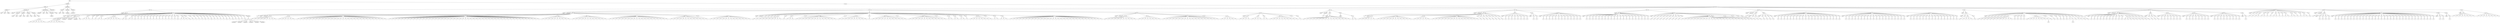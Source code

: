 digraph Tree {
	"t0" [label = "TEI"];
	"t1" [label = "teiHeader"];
	"t2" [label = "fileDesc"];
	"t3" [label = "titleStmt"];
	"t4" [label = "title"];
	"t5" [label = "title"];
	"t6" [label = "author"];
	"t7" [label = "editionStmt"];
	"t8" [label = "edition"];
	"t9" [label = "respStmt"];
	"t10" [label = "name"];
	"t11" [label = "resp"];
	"t12" [label = "respStmt"];
	"t13" [label = "name"];
	"t14" [label = "resp"];
	"t15" [label = "respStmt"];
	"t16" [label = "name"];
	"t17" [label = "resp"];
	"t18" [label = "respStmt"];
	"t19" [label = "name"];
	"t20" [label = "resp"];
	"t21" [label = "publicationStmt"];
	"t22" [label = "publisher"];
	"t23" [label = "date"];
	"t24" [label = "date"];
	"t25" [label = "availability"];
	"t26" [label = "licence"];
	"t27" [label = "idno"];
	"t28" [label = "sourceDesc"];
	"t29" [label = "profileDesc"];
	"t30" [label = "creation"];
	"t31" [label = "date"];
	"t32" [label = "date"];
	"t33" [label = "langUsage"];
	"t34" [label = "language"];
	"t35" [label = "textClass"];
	"t36" [label = "keywords"];
	"t37" [label = "term"];
	"t38" [label = "text"];
	"t39" [label = "body"];
	"t40" [label = "div1"];
	"t41" [label = "head"];
	"t42" [label = "div2"];
	"t43" [label = "head"];
	"t44" [label = "sp"];
	"t45" [label = "lg"];
	"t46" [label = "l"];
	"t47" [label = "l"];
	"t48" [label = "l"];
	"t49" [label = "l"];
	"t50" [label = "l"];
	"t51" [label = "l"];
	"t52" [label = "lg"];
	"t53" [label = "l"];
	"t54" [label = "l"];
	"t55" [label = "l"];
	"t56" [label = "l"];
	"t57" [label = "l"];
	"t58" [label = "l"];
	"t59" [label = "div2"];
	"t60" [label = "head"];
	"t61" [label = "p"];
	"t62" [label = "persName"];
	"t63" [label = "persName"];
	"t64" [label = "persName"];
	"t65" [label = "persName"];
	"t66" [label = "lb"];
	"t67" [label = "sp"];
	"t68" [label = "l"];
	"t69" [label = "l"];
	"t70" [label = "l"];
	"t71" [label = "sp"];
	"t72" [label = "l"];
	"t73" [label = "sp"];
	"t74" [label = "l"];
	"t75" [label = "sp"];
	"t76" [label = "l"];
	"t77" [label = "l"];
	"t78" [label = "sp"];
	"t79" [label = "l"];
	"t80" [label = "l"];
	"t81" [label = "l"];
	"t82" [label = "l"];
	"t83" [label = "l"];
	"t84" [label = "l"];
	"t85" [label = "sp"];
	"t86" [label = "p"];
	"t87" [label = "p"];
	"t88" [label = "sp"];
	"t89" [label = "l"];
	"t90" [label = "l"];
	"t91" [label = "sp"];
	"t92" [label = "p"];
	"t93" [label = "sp"];
	"t94" [label = "l"];
	"t95" [label = "sp"];
	"t96" [label = "l"];
	"t97" [label = "sp"];
	"t98" [label = "l"];
	"t99" [label = "sp"];
	"t100" [label = "l"];
	"t101" [label = "sp"];
	"t102" [label = "l"];
	"t103" [label = "sp"];
	"t104" [label = "l"];
	"t105" [label = "sp"];
	"t106" [label = "l"];
	"t107" [label = "sp"];
	"t108" [label = "l"];
	"t109" [label = "sp"];
	"t110" [label = "l"];
	"t111" [label = "sp"];
	"t112" [label = "l"];
	"t113" [label = "sp"];
	"t114" [label = "l"];
	"t115" [label = "sp"];
	"t116" [label = "l"];
	"t117" [label = "sp"];
	"t118" [label = "l"];
	"t119" [label = "sp"];
	"t120" [label = "p"];
	"t121" [label = "sp"];
	"t122" [label = "l"];
	"t123" [label = "l"];
	"t124" [label = "l"];
	"t125" [label = "sp"];
	"t126" [label = "p"];
	"t127" [label = "sp"];
	"t128" [label = "l"];
	"t129" [label = "sp"];
	"t130" [label = "l"];
	"t131" [label = "sp"];
	"t132" [label = "l"];
	"t133" [label = "sp"];
	"t134" [label = "l"];
	"t135" [label = "sp"];
	"t136" [label = "p"];
	"t137" [label = "sp"];
	"t138" [label = "l"];
	"t139" [label = "sp"];
	"t140" [label = "p"];
	"t141" [label = "sp"];
	"t142" [label = "l"];
	"t143" [label = "sp"];
	"t144" [label = "l"];
	"t145" [label = "sp"];
	"t146" [label = "l"];
	"t147" [label = "sp"];
	"t148" [label = "l"];
	"t149" [label = "sp"];
	"t150" [label = "p"];
	"t151" [label = "sp"];
	"t152" [label = "l"];
	"t153" [label = "sp"];
	"t154" [label = "p"];
	"t155" [label = "sp"];
	"t156" [label = "l"];
	"t157" [label = "sp"];
	"t158" [label = "p"];
	"t159" [label = "sp"];
	"t160" [label = "l"];
	"t161" [label = "sp"];
	"t162" [label = "p"];
	"t163" [label = "argument"];
	"t164" [label = "p"];
	"t165" [label = "persName"];
	"t166" [label = "persName"];
	"t167" [label = "persName"];
	"t168" [label = "persName"];
	"t169" [label = "persName"];
	"t170" [label = "persName"];
	"t171" [label = "div1"];
	"t172" [label = "head"];
	"t173" [label = "argument"];
	"t174" [label = "p"];
	"t175" [label = "div2"];
	"t176" [label = "head"];
	"t177" [label = "argument"];
	"t178" [label = "p"];
	"t179" [label = "sp"];
	"t180" [label = "l"];
	"t181" [label = "l"];
	"t182" [label = "l"];
	"t183" [label = "l"];
	"t184" [label = "l"];
	"t185" [label = "l"];
	"t186" [label = "l"];
	"t187" [label = "l"];
	"t188" [label = "sp"];
	"t189" [label = "l"];
	"t190" [label = "l"];
	"t191" [label = "l"];
	"t192" [label = "l"];
	"t193" [label = "l"];
	"t194" [label = "l"];
	"t195" [label = "sp"];
	"t196" [label = "l"];
	"t197" [label = "l"];
	"t198" [label = "l"];
	"t199" [label = "l"];
	"t200" [label = "l"];
	"t201" [label = "l"];
	"t202" [label = "l"];
	"t203" [label = "l"];
	"t204" [label = "l"];
	"t205" [label = "l"];
	"t206" [label = "l"];
	"t207" [label = "l"];
	"t208" [label = "l"];
	"t209" [label = "l"];
	"t210" [label = "l"];
	"t211" [label = "l"];
	"t212" [label = "l"];
	"t213" [label = "l"];
	"t214" [label = "l"];
	"t215" [label = "l"];
	"t216" [label = "l"];
	"t217" [label = "l"];
	"t218" [label = "l"];
	"t219" [label = "l"];
	"t220" [label = "l"];
	"t221" [label = "l"];
	"t222" [label = "l"];
	"t223" [label = "l"];
	"t224" [label = "l"];
	"t225" [label = "l"];
	"t226" [label = "sp"];
	"t227" [label = "l"];
	"t228" [label = "l"];
	"t229" [label = "l"];
	"t230" [label = "l"];
	"t231" [label = "l"];
	"t232" [label = "l"];
	"t233" [label = "l"];
	"t234" [label = "l"];
	"t235" [label = "l"];
	"t236" [label = "l"];
	"t237" [label = "l"];
	"t238" [label = "l"];
	"t239" [label = "l"];
	"t240" [label = "l"];
	"t241" [label = "l"];
	"t242" [label = "l"];
	"t243" [label = "l"];
	"t244" [label = "l"];
	"t245" [label = "l"];
	"t246" [label = "l"];
	"t247" [label = "l"];
	"t248" [label = "l"];
	"t249" [label = "l"];
	"t250" [label = "l"];
	"t251" [label = "l"];
	"t252" [label = "l"];
	"t253" [label = "l"];
	"t254" [label = "l"];
	"t255" [label = "l"];
	"t256" [label = "l"];
	"t257" [label = "l"];
	"t258" [label = "l"];
	"t259" [label = "l"];
	"t260" [label = "l"];
	"t261" [label = "l"];
	"t262" [label = "l"];
	"t263" [label = "l"];
	"t264" [label = "l"];
	"t265" [label = "l"];
	"t266" [label = "l"];
	"t267" [label = "l"];
	"t268" [label = "l"];
	"t269" [label = "l"];
	"t270" [label = "l"];
	"t271" [label = "l"];
	"t272" [label = "l"];
	"t273" [label = "l"];
	"t274" [label = "l"];
	"t275" [label = "l"];
	"t276" [label = "l"];
	"t277" [label = "sp"];
	"t278" [label = "l"];
	"t279" [label = "l"];
	"t280" [label = "l"];
	"t281" [label = "l"];
	"t282" [label = "l"];
	"t283" [label = "l"];
	"t284" [label = "l"];
	"t285" [label = "l"];
	"t286" [label = "l"];
	"t287" [label = "l"];
	"t288" [label = "sp"];
	"t289" [label = "l"];
	"t290" [label = "l"];
	"t291" [label = "l"];
	"t292" [label = "l"];
	"t293" [label = "l"];
	"t294" [label = "l"];
	"t295" [label = "l"];
	"t296" [label = "l"];
	"t297" [label = "l"];
	"t298" [label = "l"];
	"t299" [label = "l"];
	"t300" [label = "l"];
	"t301" [label = "sp"];
	"t302" [label = "l"];
	"t303" [label = "l"];
	"t304" [label = "l"];
	"t305" [label = "l"];
	"t306" [label = "l"];
	"t307" [label = "l"];
	"t308" [label = "l"];
	"t309" [label = "l"];
	"t310" [label = "l"];
	"t311" [label = "l"];
	"t312" [label = "l"];
	"t313" [label = "l"];
	"t314" [label = "l"];
	"t315" [label = "l"];
	"t316" [label = "l"];
	"t317" [label = "l"];
	"t318" [label = "l"];
	"t319" [label = "l"];
	"t320" [label = "l"];
	"t321" [label = "l"];
	"t322" [label = "sp"];
	"t323" [label = "l"];
	"t324" [label = "l"];
	"t325" [label = "l"];
	"t326" [label = "l"];
	"t327" [label = "l"];
	"t328" [label = "l"];
	"t329" [label = "l"];
	"t330" [label = "l"];
	"t331" [label = "l"];
	"t332" [label = "l"];
	"t333" [label = "l"];
	"t334" [label = "l"];
	"t335" [label = "sp"];
	"t336" [label = "l"];
	"t337" [label = "sp"];
	"t338" [label = "l"];
	"t339" [label = "l"];
	"t340" [label = "l"];
	"t341" [label = "l"];
	"t342" [label = "l"];
	"t343" [label = "l"];
	"t344" [label = "l"];
	"t345" [label = "l"];
	"t346" [label = "l"];
	"t347" [label = "l"];
	"t348" [label = "l"];
	"t349" [label = "l"];
	"t350" [label = "l"];
	"t351" [label = "l"];
	"t352" [label = "div2"];
	"t353" [label = "head"];
	"t354" [label = "argument"];
	"t355" [label = "p"];
	"t356" [label = "sp"];
	"t357" [label = "l"];
	"t358" [label = "sp"];
	"t359" [label = "l"];
	"t360" [label = "sp"];
	"t361" [label = "l"];
	"t362" [label = "sp"];
	"t363" [label = "l"];
	"t364" [label = "sp"];
	"t365" [label = "l"];
	"t366" [label = "l"];
	"t367" [label = "l"];
	"t368" [label = "l"];
	"t369" [label = "l"];
	"t370" [label = "sp"];
	"t371" [label = "l"];
	"t372" [label = "sp"];
	"t373" [label = "l"];
	"t374" [label = "l"];
	"t375" [label = "l"];
	"t376" [label = "sp"];
	"t377" [label = "l"];
	"t378" [label = "sp"];
	"t379" [label = "l"];
	"t380" [label = "l"];
	"t381" [label = "l"];
	"t382" [label = "l"];
	"t383" [label = "l"];
	"t384" [label = "l"];
	"t385" [label = "l"];
	"t386" [label = "l"];
	"t387" [label = "l"];
	"t388" [label = "l"];
	"t389" [label = "l"];
	"t390" [label = "l"];
	"t391" [label = "l"];
	"t392" [label = "sp"];
	"t393" [label = "l"];
	"t394" [label = "sp"];
	"t395" [label = "l"];
	"t396" [label = "l"];
	"t397" [label = "l"];
	"t398" [label = "l"];
	"t399" [label = "l"];
	"t400" [label = "l"];
	"t401" [label = "l"];
	"t402" [label = "l"];
	"t403" [label = "l"];
	"t404" [label = "sp"];
	"t405" [label = "l"];
	"t406" [label = "sp"];
	"t407" [label = "l"];
	"t408" [label = "l"];
	"t409" [label = "l"];
	"t410" [label = "l"];
	"t411" [label = "l"];
	"t412" [label = "l"];
	"t413" [label = "l"];
	"t414" [label = "l"];
	"t415" [label = "l"];
	"t416" [label = "l"];
	"t417" [label = "l"];
	"t418" [label = "sp"];
	"t419" [label = "l"];
	"t420" [label = "sp"];
	"t421" [label = "l"];
	"t422" [label = "l"];
	"t423" [label = "l"];
	"t424" [label = "l"];
	"t425" [label = "l"];
	"t426" [label = "l"];
	"t427" [label = "l"];
	"t428" [label = "l"];
	"t429" [label = "l"];
	"t430" [label = "l"];
	"t431" [label = "l"];
	"t432" [label = "l"];
	"t433" [label = "sp"];
	"t434" [label = "l"];
	"t435" [label = "sp"];
	"t436" [label = "l"];
	"t437" [label = "l"];
	"t438" [label = "sp"];
	"t439" [label = "l"];
	"t440" [label = "l"];
	"t441" [label = "sp"];
	"t442" [label = "l"];
	"t443" [label = "l"];
	"t444" [label = "sp"];
	"t445" [label = "l"];
	"t446" [label = "sp"];
	"t447" [label = "l"];
	"t448" [label = "l"];
	"t449" [label = "l"];
	"t450" [label = "l"];
	"t451" [label = "l"];
	"t452" [label = "l"];
	"t453" [label = "l"];
	"t454" [label = "sp"];
	"t455" [label = "l"];
	"t456" [label = "sp"];
	"t457" [label = "l"];
	"t458" [label = "l"];
	"t459" [label = "sp"];
	"t460" [label = "l"];
	"t461" [label = "l"];
	"t462" [label = "l"];
	"t463" [label = "sp"];
	"t464" [label = "l"];
	"t465" [label = "l"];
	"t466" [label = "l"];
	"t467" [label = "l"];
	"t468" [label = "l"];
	"t469" [label = "l"];
	"t470" [label = "l"];
	"t471" [label = "l"];
	"t472" [label = "l"];
	"t473" [label = "l"];
	"t474" [label = "l"];
	"t475" [label = "l"];
	"t476" [label = "l"];
	"t477" [label = "l"];
	"t478" [label = "l"];
	"t479" [label = "l"];
	"t480" [label = "l"];
	"t481" [label = "l"];
	"t482" [label = "l"];
	"t483" [label = "l"];
	"t484" [label = "l"];
	"t485" [label = "l"];
	"t486" [label = "l"];
	"t487" [label = "l"];
	"t488" [label = "l"];
	"t489" [label = "l"];
	"t490" [label = "l"];
	"t491" [label = "l"];
	"t492" [label = "l"];
	"t493" [label = "l"];
	"t494" [label = "l"];
	"t495" [label = "div2"];
	"t496" [label = "head"];
	"t497" [label = "argument"];
	"t498" [label = "p"];
	"t499" [label = "sp"];
	"t500" [label = "l"];
	"t501" [label = "l"];
	"t502" [label = "l"];
	"t503" [label = "l"];
	"t504" [label = "l"];
	"t505" [label = "l"];
	"t506" [label = "l"];
	"t507" [label = "l"];
	"t508" [label = "l"];
	"t509" [label = "l"];
	"t510" [label = "sp"];
	"t511" [label = "l"];
	"t512" [label = "l"];
	"t513" [label = "l"];
	"t514" [label = "l"];
	"t515" [label = "l"];
	"t516" [label = "l"];
	"t517" [label = "l"];
	"t518" [label = "l"];
	"t519" [label = "sp"];
	"t520" [label = "l"];
	"t521" [label = "l"];
	"t522" [label = "l"];
	"t523" [label = "l"];
	"t524" [label = "l"];
	"t525" [label = "l"];
	"t526" [label = "l"];
	"t527" [label = "l"];
	"t528" [label = "l"];
	"t529" [label = "l"];
	"t530" [label = "l"];
	"t531" [label = "l"];
	"t532" [label = "l"];
	"t533" [label = "l"];
	"t534" [label = "l"];
	"t535" [label = "l"];
	"t536" [label = "l"];
	"t537" [label = "l"];
	"t538" [label = "sp"];
	"t539" [label = "l"];
	"t540" [label = "sp"];
	"t541" [label = "l"];
	"t542" [label = "l"];
	"t543" [label = "l"];
	"t544" [label = "l"];
	"t545" [label = "l"];
	"t546" [label = "l"];
	"t547" [label = "div2"];
	"t548" [label = "head"];
	"t549" [label = "sp"];
	"t550" [label = "l"];
	"t551" [label = "l"];
	"t552" [label = "l"];
	"t553" [label = "l"];
	"t554" [label = "sp"];
	"t555" [label = "l"];
	"t556" [label = "l"];
	"t557" [label = "l"];
	"t558" [label = "l"];
	"t559" [label = "sp"];
	"t560" [label = "l"];
	"t561" [label = "l"];
	"t562" [label = "sp"];
	"t563" [label = "l"];
	"t564" [label = "l"];
	"t565" [label = "l"];
	"t566" [label = "l"];
	"t567" [label = "l"];
	"t568" [label = "l"];
	"t569" [label = "l"];
	"t570" [label = "l"];
	"t571" [label = "l"];
	"t572" [label = "sp"];
	"t573" [label = "l"];
	"t574" [label = "sp"];
	"t575" [label = "l"];
	"t576" [label = "div1"];
	"t577" [label = "head"];
	"t578" [label = "argument"];
	"t579" [label = "p"];
	"t580" [label = "div2"];
	"t581" [label = "head"];
	"t582" [label = "sp"];
	"t583" [label = "p"];
	"t584" [label = "l"];
	"t585" [label = "l"];
	"t586" [label = "l"];
	"t587" [label = "l"];
	"t588" [label = "l"];
	"t589" [label = "l"];
	"t590" [label = "l"];
	"t591" [label = "l"];
	"t592" [label = "l"];
	"t593" [label = "l"];
	"t594" [label = "l"];
	"t595" [label = "l"];
	"t596" [label = "l"];
	"t597" [label = "l"];
	"t598" [label = "l"];
	"t599" [label = "div2"];
	"t600" [label = "head"];
	"t601" [label = "sp"];
	"t602" [label = "p"];
	"t603" [label = "p"];
	"t604" [label = "div1"];
	"t605" [label = "head"];
	"t606" [label = "argument"];
	"t607" [label = "p"];
	"t608" [label = "div2"];
	"t609" [label = "head"];
	"t610" [label = "sp"];
	"t611" [label = "l"];
	"t612" [label = "l"];
	"t613" [label = "l"];
	"t614" [label = "l"];
	"t615" [label = "l"];
	"t616" [label = "l"];
	"t617" [label = "sp"];
	"t618" [label = "l"];
	"t619" [label = "l"];
	"t620" [label = "l"];
	"t621" [label = "l"];
	"t622" [label = "l"];
	"t623" [label = "l"];
	"t624" [label = "l"];
	"t625" [label = "l"];
	"t626" [label = "l"];
	"t627" [label = "l"];
	"t628" [label = "l"];
	"t629" [label = "l"];
	"t630" [label = "sp"];
	"t631" [label = "l"];
	"t632" [label = "l"];
	"t633" [label = "l"];
	"t634" [label = "l"];
	"t635" [label = "l"];
	"t636" [label = "l"];
	"t637" [label = "sp"];
	"t638" [label = "l"];
	"t639" [label = "l"];
	"t640" [label = "l"];
	"t641" [label = "l"];
	"t642" [label = "l"];
	"t643" [label = "l"];
	"t644" [label = "l"];
	"t645" [label = "l"];
	"t646" [label = "l"];
	"t647" [label = "l"];
	"t648" [label = "l"];
	"t649" [label = "l"];
	"t650" [label = "l"];
	"t651" [label = "l"];
	"t652" [label = "l"];
	"t653" [label = "l"];
	"t654" [label = "sp"];
	"t655" [label = "p"];
	"t656" [label = "sp"];
	"t657" [label = "p"];
	"t658" [label = "sp"];
	"t659" [label = "p"];
	"t660" [label = "sp"];
	"t661" [label = "p"];
	"t662" [label = "sp"];
	"t663" [label = "p"];
	"t664" [label = "sp"];
	"t665" [label = "p"];
	"t666" [label = "sp"];
	"t667" [label = "p"];
	"t668" [label = "sp"];
	"t669" [label = "p"];
	"t670" [label = "div2"];
	"t671" [label = "head"];
	"t672" [label = "sp"];
	"t673" [label = "p"];
	"t674" [label = "sp"];
	"t675" [label = "p"];
	"t676" [label = "sp"];
	"t677" [label = "p"];
	"t678" [label = "sp"];
	"t679" [label = "p"];
	"t680" [label = "sp"];
	"t681" [label = "p"];
	"t682" [label = "sp"];
	"t683" [label = "p"];
	"t684" [label = "sp"];
	"t685" [label = "p"];
	"t686" [label = "sp"];
	"t687" [label = "p"];
	"t688" [label = "div2"];
	"t689" [label = "head"];
	"t690" [label = "sp"];
	"t691" [label = "p"];
	"t692" [label = "sp"];
	"t693" [label = "p"];
	"t694" [label = "div2"];
	"t695" [label = "head"];
	"t696" [label = "sp"];
	"t697" [label = "p"];
	"t698" [label = "sp"];
	"t699" [label = "p"];
	"t700" [label = "sp"];
	"t701" [label = "p"];
	"t702" [label = "sp"];
	"t703" [label = "p"];
	"t704" [label = "sp"];
	"t705" [label = "p"];
	"t706" [label = "sp"];
	"t707" [label = "p"];
	"t708" [label = "sp"];
	"t709" [label = "p"];
	"t710" [label = "sp"];
	"t711" [label = "p"];
	"t712" [label = "sp"];
	"t713" [label = "p"];
	"t714" [label = "sp"];
	"t715" [label = "p"];
	"t716" [label = "sp"];
	"t717" [label = "p"];
	"t718" [label = "sp"];
	"t719" [label = "p"];
	"t720" [label = "sp"];
	"t721" [label = "p"];
	"t722" [label = "div1"];
	"t723" [label = "head"];
	"t724" [label = "div2"];
	"t725" [label = "head"];
	"t726" [label = "sp"];
	"t727" [label = "p"];
	"t728" [label = "sp"];
	"t729" [label = "p"];
	"t730" [label = "sp"];
	"t731" [label = "p"];
	"t732" [label = "sp"];
	"t733" [label = "p"];
	"t734" [label = "sp"];
	"t735" [label = "p"];
	"t736" [label = "sp"];
	"t737" [label = "p"];
	"t738" [label = "sp"];
	"t739" [label = "p"];
	"t740" [label = "sp"];
	"t741" [label = "p"];
	"t742" [label = "sp"];
	"t743" [label = "p"];
	"t744" [label = "sp"];
	"t745" [label = "p"];
	"t746" [label = "sp"];
	"t747" [label = "p"];
	"t748" [label = "sp"];
	"t749" [label = "p"];
	"t750" [label = "sp"];
	"t751" [label = "p"];
	"t752" [label = "sp"];
	"t753" [label = "p"];
	"t754" [label = "sp"];
	"t755" [label = "p"];
	"t756" [label = "sp"];
	"t757" [label = "p"];
	"t758" [label = "sp"];
	"t759" [label = "p"];
	"t760" [label = "sp"];
	"t761" [label = "p"];
	"t762" [label = "sp"];
	"t763" [label = "p"];
	"t764" [label = "sp"];
	"t765" [label = "p"];
	"t766" [label = "sp"];
	"t767" [label = "p"];
	"t768" [label = "div2"];
	"t769" [label = "head"];
	"t770" [label = "sp"];
	"t771" [label = "p"];
	"t772" [label = "sp"];
	"t773" [label = "p"];
	"t774" [label = "sp"];
	"t775" [label = "p"];
	"t776" [label = "sp"];
	"t777" [label = "p"];
	"t778" [label = "sp"];
	"t779" [label = "p"];
	"t780" [label = "sp"];
	"t781" [label = "p"];
	"t782" [label = "sp"];
	"t783" [label = "p"];
	"t784" [label = "sp"];
	"t785" [label = "p"];
	"t786" [label = "sp"];
	"t787" [label = "p"];
	"t788" [label = "sp"];
	"t789" [label = "p"];
	"t790" [label = "sp"];
	"t791" [label = "l"];
	"t792" [label = "l"];
	"t793" [label = "l"];
	"t794" [label = "l"];
	"t795" [label = "l"];
	"t796" [label = "l"];
	"t797" [label = "l"];
	"t798" [label = "l"];
	"t799" [label = "l"];
	"t800" [label = "l"];
	"t801" [label = "l"];
	"t802" [label = "l"];
	"t803" [label = "l"];
	"t804" [label = "l"];
	"t805" [label = "l"];
	"t806" [label = "l"];
	"t807" [label = "l"];
	"t808" [label = "l"];
	"t809" [label = "l"];
	"t810" [label = "l"];
	"t811" [label = "sp"];
	"t812" [label = "p"];
	"t813" [label = "sp"];
	"t814" [label = "p"];
	"t815" [label = "sp"];
	"t816" [label = "p"];
	"t817" [label = "sp"];
	"t818" [label = "p"];
	"t819" [label = "sp"];
	"t820" [label = "p"];
	"t821" [label = "div1"];
	"t822" [label = "head"];
	"t823" [label = "argument"];
	"t824" [label = "p"];
	"t825" [label = "div2"];
	"t826" [label = "head"];
	"t827" [label = "sp"];
	"t828" [label = "p"];
	"t829" [label = "sp"];
	"t830" [label = "p"];
	"t831" [label = "div2"];
	"t832" [label = "head"];
	"t833" [label = "sp"];
	"t834" [label = "p"];
	"t835" [label = "sp"];
	"t836" [label = "p"];
	"t837" [label = "sp"];
	"t838" [label = "p"];
	"t839" [label = "sp"];
	"t840" [label = "p"];
	"t841" [label = "div2"];
	"t842" [label = "head"];
	"t843" [label = "sp"];
	"t844" [label = "p"];
	"t845" [label = "sp"];
	"t846" [label = "p"];
	"t847" [label = "sp"];
	"t848" [label = "p"];
	"t849" [label = "sp"];
	"t850" [label = "p"];
	"t851" [label = "sp"];
	"t852" [label = "p"];
	"t853" [label = "sp"];
	"t854" [label = "p"];
	"t855" [label = "sp"];
	"t856" [label = "p"];
	"t857" [label = "sp"];
	"t858" [label = "p"];
	"t859" [label = "sp"];
	"t860" [label = "p"];
	"t861" [label = "sp"];
	"t862" [label = "p"];
	"t863" [label = "sp"];
	"t864" [label = "p"];
	"t865" [label = "sp"];
	"t866" [label = "p"];
	"t867" [label = "sp"];
	"t868" [label = "p"];
	"t869" [label = "sp"];
	"t870" [label = "p"];
	"t871" [label = "sp"];
	"t872" [label = "p"];
	"t873" [label = "sp"];
	"t874" [label = "p"];
	"t875" [label = "sp"];
	"t876" [label = "p"];
	"t877" [label = "sp"];
	"t878" [label = "p"];
	"t879" [label = "sp"];
	"t880" [label = "p"];
	"t881" [label = "sp"];
	"t882" [label = "p"];
	"t883" [label = "sp"];
	"t884" [label = "p"];
	"t885" [label = "div2"];
	"t886" [label = "head"];
	"t887" [label = "sp"];
	"t888" [label = "p"];
	"t889" [label = "sp"];
	"t890" [label = "p"];
	"t891" [label = "sp"];
	"t892" [label = "p"];
	"t893" [label = "sp"];
	"t894" [label = "p"];
	"t895" [label = "sp"];
	"t896" [label = "p"];
	"t897" [label = "sp"];
	"t898" [label = "p"];
	"t899" [label = "sp"];
	"t900" [label = "p"];
	"t901" [label = "sp"];
	"t902" [label = "p"];
	"t903" [label = "sp"];
	"t904" [label = "p"];
	"t905" [label = "sp"];
	"t906" [label = "p"];
	"t907" [label = "sp"];
	"t908" [label = "p"];
	"t909" [label = "sp"];
	"t910" [label = "p"];
	"t911" [label = "sp"];
	"t912" [label = "p"];
	"t913" [label = "sp"];
	"t914" [label = "p"];
	"t915" [label = "sp"];
	"t916" [label = "p"];
	"t917" [label = "sp"];
	"t918" [label = "p"];
	"t919" [label = "sp"];
	"t920" [label = "p"];
	"t921" [label = "sp"];
	"t922" [label = "p"];
	"t923" [label = "sp"];
	"t924" [label = "p"];
	"t925" [label = "sp"];
	"t926" [label = "p"];
	"t927" [label = "div2"];
	"t928" [label = "head"];
	"t929" [label = "sp"];
	"t930" [label = "p"];
	"t931" [label = "sp"];
	"t932" [label = "p"];
	"t933" [label = "sp"];
	"t934" [label = "p"];
	"t935" [label = "sp"];
	"t936" [label = "p"];
	"t937" [label = "sp"];
	"t938" [label = "p"];
	"t939" [label = "sp"];
	"t940" [label = "p"];
	"t941" [label = "sp"];
	"t942" [label = "p"];
	"t943" [label = "sp"];
	"t944" [label = "p"];
	"t945" [label = "sp"];
	"t946" [label = "p"];
	"t947" [label = "sp"];
	"t948" [label = "p"];
	"t949" [label = "sp"];
	"t950" [label = "p"];
	"t951" [label = "sp"];
	"t952" [label = "p"];
	"t953" [label = "sp"];
	"t954" [label = "p"];
	"t955" [label = "sp"];
	"t956" [label = "p"];
	"t957" [label = "sp"];
	"t958" [label = "p"];
	"t959" [label = "sp"];
	"t960" [label = "p"];
	"t961" [label = "div1"];
	"t962" [label = "head"];
	"t963" [label = "div2"];
	"t964" [label = "head"];
	"t965" [label = "sp"];
	"t966" [label = "p"];
	"t967" [label = "sp"];
	"t968" [label = "l"];
	"t969" [label = "l"];
	"t970" [label = "l"];
	"t971" [label = "l"];
	"t972" [label = "sp"];
	"t973" [label = "p"];
	"t974" [label = "div2"];
	"t975" [label = "head"];
	"t976" [label = "sp"];
	"t977" [label = "p"];
	"t978" [label = "sp"];
	"t979" [label = "p"];
	"t980" [label = "sp"];
	"t981" [label = "p"];
	"t982" [label = "sp"];
	"t983" [label = "p"];
	"t984" [label = "sp"];
	"t985" [label = "p"];
	"t986" [label = "sp"];
	"t987" [label = "p"];
	"t988" [label = "sp"];
	"t989" [label = "l"];
	"t990" [label = "l"];
	"t991" [label = "l"];
	"t992" [label = "l"];
	"t993" [label = "l"];
	"t994" [label = "l"];
	"t995" [label = "sp"];
	"t996" [label = "p"];
	"t997" [label = "sp"];
	"t998" [label = "p"];
	"t999" [label = "sp"];
	"t1000" [label = "p"];
	"t1001" [label = "sp"];
	"t1002" [label = "p"];
	"t1003" [label = "sp"];
	"t1004" [label = "p"];
	"t1005" [label = "l"];
	"t1006" [label = "l"];
	"t1007" [label = "l"];
	"t1008" [label = "l"];
	"t1009" [label = "l"];
	"t1010" [label = "l"];
	"t1011" [label = "l"];
	"t1012" [label = "hi"];
	"t1013" [label = "sp"];
	"t1014" [label = "p"];
	"t1015" [label = "sp"];
	"t1016" [label = "p"];
	"t1017" [label = "sp"];
	"t1018" [label = "p"];
	"t1019" [label = "sp"];
	"t1020" [label = "p"];
	"t1021" [label = "sp"];
	"t1022" [label = "p"];
	"t1023" [label = "sp"];
	"t1024" [label = "p"];
	"t1025" [label = "sp"];
	"t1026" [label = "l"];
	"t1027" [label = "l"];
	"t1028" [label = "hi"];
	"t1029" [label = "sp"];
	"t1030" [label = "p"];
	"t1031" [label = "sp"];
	"t1032" [label = "l"];
	"t1033" [label = "l"];
	"t1034" [label = "sp"];
	"t1035" [label = "p"];
	"t1036" [label = "sp"];
	"t1037" [label = "p"];
	"t1038" [label = "div1"];
	"t1039" [label = "head"];
	"t1040" [label = "argument"];
	"t1041" [label = "p"];
	"t1042" [label = "div2"];
	"t1043" [label = "head"];
	"t1044" [label = "sp"];
	"t1045" [label = "p"];
	"t1046" [label = "sp"];
	"t1047" [label = "p"];
	"t1048" [label = "sp"];
	"t1049" [label = "p"];
	"t1050" [label = "sp"];
	"t1051" [label = "p"];
	"t1052" [label = "sp"];
	"t1053" [label = "p"];
	"t1054" [label = "sp"];
	"t1055" [label = "p"];
	"t1056" [label = "sp"];
	"t1057" [label = "p"];
	"t1058" [label = "sp"];
	"t1059" [label = "p"];
	"t1060" [label = "sp"];
	"t1061" [label = "p"];
	"t1062" [label = "sp"];
	"t1063" [label = "p"];
	"t1064" [label = "sp"];
	"t1065" [label = "p"];
	"t1066" [label = "sp"];
	"t1067" [label = "p"];
	"t1068" [label = "p"];
	"t1069" [label = "p"];
	"t1070" [label = "p"];
	"t1071" [label = "sp"];
	"t1072" [label = "p"];
	"t1073" [label = "sp"];
	"t1074" [label = "p"];
	"t1075" [label = "sp"];
	"t1076" [label = "p"];
	"t1077" [label = "sp"];
	"t1078" [label = "p"];
	"t1079" [label = "sp"];
	"t1080" [label = "p"];
	"t1081" [label = "div2"];
	"t1082" [label = "head"];
	"t1083" [label = "sp"];
	"t1084" [label = "p"];
	"t1085" [label = "sp"];
	"t1086" [label = "p"];
	"t1087" [label = "sp"];
	"t1088" [label = "p"];
	"t1089" [label = "div2"];
	"t1090" [label = "head"];
	"t1091" [label = "sp"];
	"t1092" [label = "p"];
	"t1093" [label = "sp"];
	"t1094" [label = "p"];
	"t1095" [label = "sp"];
	"t1096" [label = "p"];
	"t1097" [label = "sp"];
	"t1098" [label = "p"];
	"t1099" [label = "sp"];
	"t1100" [label = "p"];
	"t1101" [label = "sp"];
	"t1102" [label = "p"];
	"t1103" [label = "sp"];
	"t1104" [label = "p"];
	"t1105" [label = "div2"];
	"t1106" [label = "head"];
	"t1107" [label = "sp"];
	"t1108" [label = "p"];
	"t1109" [label = "sp"];
	"t1110" [label = "p"];
	"t1111" [label = "sp"];
	"t1112" [label = "p"];
	"t1113" [label = "sp"];
	"t1114" [label = "p"];
	"t1115" [label = "sp"];
	"t1116" [label = "p"];
	"t1117" [label = "sp"];
	"t1118" [label = "p"];
	"t1119" [label = "sp"];
	"t1120" [label = "p"];
	"t1121" [label = "sp"];
	"t1122" [label = "p"];
	"t1123" [label = "div2"];
	"t1124" [label = "head"];
	"t1125" [label = "sp"];
	"t1126" [label = "p"];
	"t1127" [label = "sp"];
	"t1128" [label = "p"];
	"t1129" [label = "sp"];
	"t1130" [label = "p"];
	"t1131" [label = "sp"];
	"t1132" [label = "p"];
	"t1133" [label = "sp"];
	"t1134" [label = "p"];
	"t1135" [label = "sp"];
	"t1136" [label = "p"];
	"t1137" [label = "sp"];
	"t1138" [label = "p"];
	"t1139" [label = "sp"];
	"t1140" [label = "p"];
	"t1141" [label = "sp"];
	"t1142" [label = "p"];
	"t1143" [label = "div2"];
	"t1144" [label = "head"];
	"t1145" [label = "sp"];
	"t1146" [label = "p"];
	"t1147" [label = "div1"];
	"t1148" [label = "head"];
	"t1149" [label = "sp"];
	"t1150" [label = "l"];
	"t1151" [label = "sp"];
	"t1152" [label = "l"];
	"t1153" [label = "sp"];
	"t1154" [label = "l"];
	"t1155" [label = "l"];
	"t1156" [label = "sp"];
	"t1157" [label = "l"];
	"t1158" [label = "l"];
	"t1159" [label = "sp"];
	"t1160" [label = "l"];
	"t1161" [label = "sp"];
	"t1162" [label = "l"];
	"t1163" [label = "sp"];
	"t1164" [label = "l"];
	"t1165" [label = "l"];
	"t1166" [label = "sp"];
	"t1167" [label = "l"];
	"t1168" [label = "sp"];
	"t1169" [label = "l"];
	"t1170" [label = "sp"];
	"t1171" [label = "l"];
	"t1172" [label = "l"];
	"t1173" [label = "sp"];
	"t1174" [label = "l"];
	"t1175" [label = "l"];
	"t1176" [label = "sp"];
	"t1177" [label = "l"];
	"t1178" [label = "sp"];
	"t1179" [label = "l"];
	"t1180" [label = "sp"];
	"t1181" [label = "l"];
	"t1182" [label = "l"];
	"t1183" [label = "sp"];
	"t1184" [label = "p"];
	"t1185" [label = "div1"];
	"t1186" [label = "head"];
	"t1187" [label = "argument"];
	"t1188" [label = "p"];
	"t1189" [label = "div2"];
	"t1190" [label = "head"];
	"t1191" [label = "sp"];
	"t1192" [label = "p"];
	"t1193" [label = "sp"];
	"t1194" [label = "p"];
	"t1195" [label = "sp"];
	"t1196" [label = "p"];
	"t1197" [label = "sp"];
	"t1198" [label = "p"];
	"t1199" [label = "div2"];
	"t1200" [label = "head"];
	"t1201" [label = "sp"];
	"t1202" [label = "p"];
	"t1203" [label = "sp"];
	"t1204" [label = "p"];
	"t1205" [label = "sp"];
	"t1206" [label = "p"];
	"t1207" [label = "sp"];
	"t1208" [label = "p"];
	"t1209" [label = "sp"];
	"t1210" [label = "p"];
	"t1211" [label = "sp"];
	"t1212" [label = "p"];
	"t1213" [label = "sp"];
	"t1214" [label = "p"];
	"t1215" [label = "sp"];
	"t1216" [label = "p"];
	"t1217" [label = "sp"];
	"t1218" [label = "p"];
	"t1219" [label = "sp"];
	"t1220" [label = "p"];
	"t1221" [label = "sp"];
	"t1222" [label = "p"];
	"t1223" [label = "sp"];
	"t1224" [label = "p"];
	"t1225" [label = "sp"];
	"t1226" [label = "p"];
	"t1227" [label = "sp"];
	"t1228" [label = "p"];
	"t1229" [label = "sp"];
	"t1230" [label = "p"];
	"t1231" [label = "sp"];
	"t1232" [label = "p"];
	"t1233" [label = "sp"];
	"t1234" [label = "p"];
	"t1235" [label = "sp"];
	"t1236" [label = "p"];
	"t1237" [label = "sp"];
	"t1238" [label = "p"];
	"t1239" [label = "sp"];
	"t1240" [label = "p"];
	"t1241" [label = "sp"];
	"t1242" [label = "p"];
	"t1243" [label = "sp"];
	"t1244" [label = "p"];
	"t1245" [label = "sp"];
	"t1246" [label = "p"];
	"t1247" [label = "sp"];
	"t1248" [label = "p"];
	"t1249" [label = "sp"];
	"t1250" [label = "p"];
	"t1251" [label = "sp"];
	"t1252" [label = "p"];
	"t1253" [label = "sp"];
	"t1254" [label = "p"];
	"t1255" [label = "sp"];
	"t1256" [label = "p"];
	"t1257" [label = "sp"];
	"t1258" [label = "p"];
	"t1259" [label = "sp"];
	"t1260" [label = "p"];
	"t1261" [label = "sp"];
	"t1262" [label = "p"];
	"t1263" [label = "sp"];
	"t1264" [label = "p"];
	"t1265" [label = "sp"];
	"t1266" [label = "p"];
	"t1267" [label = "div2"];
	"t1268" [label = "head"];
	"t1269" [label = "sp"];
	"t1270" [label = "p"];
	"t1271" [label = "sp"];
	"t1272" [label = "p"];
	"t1273" [label = "div2"];
	"t1274" [label = "head"];
	"t1275" [label = "sp"];
	"t1276" [label = "p"];
	"t1277" [label = "div1"];
	"t1278" [label = "head"];
	"t1279" [label = "lg"];
	"t1280" [label = "l"];
	"t1281" [label = "l"];
	"t1282" [label = "l"];
	"t1283" [label = "l"];
	"t1284" [label = "l"];
	"t1285" [label = "l"];
	"t1286" [label = "l"];
	"t1287" [label = "l"];
	"t1288" [label = "lg"];
	"t1289" [label = "l"];
	"t1290" [label = "l"];
	"t1291" [label = "l"];
	"t1292" [label = "l"];
	"t1293" [label = "l"];
	"t1294" [label = "l"];
	"t1295" [label = "l"];
	"t1296" [label = "l"];
	"t0" -> "t1";
	"t1" -> "t2";
	"t2" -> "t3";
	"t3" -> "t4";
	"t3" -> "t5";
	"t3" -> "t6";
	"t2" -> "t7";
	"t7" -> "t8";
	"t7" -> "t9";
	"t9" -> "t10";
	"t9" -> "t11";
	"t7" -> "t12";
	"t12" -> "t13";
	"t12" -> "t14";
	"t7" -> "t15";
	"t15" -> "t16";
	"t15" -> "t17";
	"t7" -> "t18";
	"t18" -> "t19";
	"t18" -> "t20";
	"t2" -> "t21";
	"t21" -> "t22";
	"t21" -> "t23";
	"t21" -> "t24";
	"t21" -> "t25";
	"t25" -> "t26";
	"t21" -> "t27";
	"t2" -> "t28";
	"t1" -> "t29";
	"t29" -> "t30";
	"t30" -> "t31";
	"t30" -> "t32";
	"t29" -> "t33";
	"t33" -> "t34";
	"t29" -> "t35";
	"t35" -> "t36";
	"t36" -> "t37";
	"t0" -> "t38";
	"t38" -> "t39";
	"t39" -> "t40";
	"t40" -> "t41";
	"t40" -> "t42";
	"t42" -> "t43";
	"t42" -> "t44";
	"t44" -> "t45";
	"t45" -> "t46";
	"t45" -> "t47";
	"t45" -> "t48";
	"t45" -> "t49";
	"t45" -> "t50";
	"t45" -> "t51";
	"t44" -> "t52";
	"t52" -> "t53";
	"t52" -> "t54";
	"t52" -> "t55";
	"t52" -> "t56";
	"t52" -> "t57";
	"t52" -> "t58";
	"t40" -> "t59";
	"t59" -> "t60";
	"t59" -> "t61";
	"t61" -> "t62";
	"t61" -> "t63";
	"t61" -> "t64";
	"t61" -> "t65";
	"t61" -> "t66";
	"t59" -> "t67";
	"t67" -> "t68";
	"t67" -> "t69";
	"t67" -> "t70";
	"t59" -> "t71";
	"t71" -> "t72";
	"t59" -> "t73";
	"t73" -> "t74";
	"t59" -> "t75";
	"t75" -> "t76";
	"t75" -> "t77";
	"t59" -> "t78";
	"t78" -> "t79";
	"t78" -> "t80";
	"t78" -> "t81";
	"t78" -> "t82";
	"t78" -> "t83";
	"t78" -> "t84";
	"t59" -> "t85";
	"t85" -> "t86";
	"t85" -> "t87";
	"t59" -> "t88";
	"t88" -> "t89";
	"t88" -> "t90";
	"t59" -> "t91";
	"t91" -> "t92";
	"t59" -> "t93";
	"t93" -> "t94";
	"t59" -> "t95";
	"t95" -> "t96";
	"t59" -> "t97";
	"t97" -> "t98";
	"t59" -> "t99";
	"t99" -> "t100";
	"t59" -> "t101";
	"t101" -> "t102";
	"t59" -> "t103";
	"t103" -> "t104";
	"t59" -> "t105";
	"t105" -> "t106";
	"t59" -> "t107";
	"t107" -> "t108";
	"t59" -> "t109";
	"t109" -> "t110";
	"t59" -> "t111";
	"t111" -> "t112";
	"t59" -> "t113";
	"t113" -> "t114";
	"t59" -> "t115";
	"t115" -> "t116";
	"t59" -> "t117";
	"t117" -> "t118";
	"t59" -> "t119";
	"t119" -> "t120";
	"t59" -> "t121";
	"t121" -> "t122";
	"t121" -> "t123";
	"t121" -> "t124";
	"t59" -> "t125";
	"t125" -> "t126";
	"t59" -> "t127";
	"t127" -> "t128";
	"t59" -> "t129";
	"t129" -> "t130";
	"t59" -> "t131";
	"t131" -> "t132";
	"t59" -> "t133";
	"t133" -> "t134";
	"t59" -> "t135";
	"t135" -> "t136";
	"t59" -> "t137";
	"t137" -> "t138";
	"t59" -> "t139";
	"t139" -> "t140";
	"t59" -> "t141";
	"t141" -> "t142";
	"t59" -> "t143";
	"t143" -> "t144";
	"t59" -> "t145";
	"t145" -> "t146";
	"t59" -> "t147";
	"t147" -> "t148";
	"t59" -> "t149";
	"t149" -> "t150";
	"t59" -> "t151";
	"t151" -> "t152";
	"t59" -> "t153";
	"t153" -> "t154";
	"t59" -> "t155";
	"t155" -> "t156";
	"t59" -> "t157";
	"t157" -> "t158";
	"t59" -> "t159";
	"t159" -> "t160";
	"t59" -> "t161";
	"t161" -> "t162";
	"t59" -> "t163";
	"t163" -> "t164";
	"t164" -> "t165";
	"t164" -> "t166";
	"t164" -> "t167";
	"t164" -> "t168";
	"t164" -> "t169";
	"t164" -> "t170";
	"t39" -> "t171";
	"t171" -> "t172";
	"t171" -> "t173";
	"t173" -> "t174";
	"t171" -> "t175";
	"t175" -> "t176";
	"t175" -> "t177";
	"t177" -> "t178";
	"t175" -> "t179";
	"t179" -> "t180";
	"t179" -> "t181";
	"t179" -> "t182";
	"t179" -> "t183";
	"t179" -> "t184";
	"t179" -> "t185";
	"t179" -> "t186";
	"t179" -> "t187";
	"t175" -> "t188";
	"t188" -> "t189";
	"t188" -> "t190";
	"t188" -> "t191";
	"t188" -> "t192";
	"t188" -> "t193";
	"t188" -> "t194";
	"t175" -> "t195";
	"t195" -> "t196";
	"t195" -> "t197";
	"t195" -> "t198";
	"t195" -> "t199";
	"t195" -> "t200";
	"t195" -> "t201";
	"t195" -> "t202";
	"t195" -> "t203";
	"t195" -> "t204";
	"t195" -> "t205";
	"t195" -> "t206";
	"t195" -> "t207";
	"t195" -> "t208";
	"t195" -> "t209";
	"t195" -> "t210";
	"t195" -> "t211";
	"t195" -> "t212";
	"t195" -> "t213";
	"t195" -> "t214";
	"t195" -> "t215";
	"t195" -> "t216";
	"t195" -> "t217";
	"t195" -> "t218";
	"t195" -> "t219";
	"t195" -> "t220";
	"t195" -> "t221";
	"t195" -> "t222";
	"t195" -> "t223";
	"t195" -> "t224";
	"t195" -> "t225";
	"t175" -> "t226";
	"t226" -> "t227";
	"t226" -> "t228";
	"t226" -> "t229";
	"t226" -> "t230";
	"t226" -> "t231";
	"t226" -> "t232";
	"t226" -> "t233";
	"t226" -> "t234";
	"t226" -> "t235";
	"t226" -> "t236";
	"t226" -> "t237";
	"t226" -> "t238";
	"t226" -> "t239";
	"t226" -> "t240";
	"t226" -> "t241";
	"t226" -> "t242";
	"t226" -> "t243";
	"t226" -> "t244";
	"t226" -> "t245";
	"t226" -> "t246";
	"t226" -> "t247";
	"t226" -> "t248";
	"t226" -> "t249";
	"t226" -> "t250";
	"t226" -> "t251";
	"t226" -> "t252";
	"t226" -> "t253";
	"t226" -> "t254";
	"t226" -> "t255";
	"t226" -> "t256";
	"t226" -> "t257";
	"t226" -> "t258";
	"t226" -> "t259";
	"t226" -> "t260";
	"t226" -> "t261";
	"t226" -> "t262";
	"t226" -> "t263";
	"t226" -> "t264";
	"t226" -> "t265";
	"t226" -> "t266";
	"t226" -> "t267";
	"t226" -> "t268";
	"t226" -> "t269";
	"t226" -> "t270";
	"t226" -> "t271";
	"t226" -> "t272";
	"t226" -> "t273";
	"t226" -> "t274";
	"t226" -> "t275";
	"t226" -> "t276";
	"t175" -> "t277";
	"t277" -> "t278";
	"t277" -> "t279";
	"t277" -> "t280";
	"t277" -> "t281";
	"t277" -> "t282";
	"t277" -> "t283";
	"t277" -> "t284";
	"t277" -> "t285";
	"t277" -> "t286";
	"t277" -> "t287";
	"t175" -> "t288";
	"t288" -> "t289";
	"t288" -> "t290";
	"t288" -> "t291";
	"t288" -> "t292";
	"t288" -> "t293";
	"t288" -> "t294";
	"t288" -> "t295";
	"t288" -> "t296";
	"t288" -> "t297";
	"t288" -> "t298";
	"t288" -> "t299";
	"t288" -> "t300";
	"t175" -> "t301";
	"t301" -> "t302";
	"t301" -> "t303";
	"t301" -> "t304";
	"t301" -> "t305";
	"t301" -> "t306";
	"t301" -> "t307";
	"t301" -> "t308";
	"t301" -> "t309";
	"t301" -> "t310";
	"t301" -> "t311";
	"t301" -> "t312";
	"t301" -> "t313";
	"t301" -> "t314";
	"t301" -> "t315";
	"t301" -> "t316";
	"t301" -> "t317";
	"t301" -> "t318";
	"t301" -> "t319";
	"t301" -> "t320";
	"t301" -> "t321";
	"t175" -> "t322";
	"t322" -> "t323";
	"t322" -> "t324";
	"t322" -> "t325";
	"t322" -> "t326";
	"t322" -> "t327";
	"t322" -> "t328";
	"t322" -> "t329";
	"t322" -> "t330";
	"t322" -> "t331";
	"t322" -> "t332";
	"t322" -> "t333";
	"t322" -> "t334";
	"t175" -> "t335";
	"t335" -> "t336";
	"t175" -> "t337";
	"t337" -> "t338";
	"t337" -> "t339";
	"t337" -> "t340";
	"t337" -> "t341";
	"t337" -> "t342";
	"t337" -> "t343";
	"t337" -> "t344";
	"t337" -> "t345";
	"t337" -> "t346";
	"t337" -> "t347";
	"t337" -> "t348";
	"t337" -> "t349";
	"t337" -> "t350";
	"t337" -> "t351";
	"t171" -> "t352";
	"t352" -> "t353";
	"t352" -> "t354";
	"t354" -> "t355";
	"t352" -> "t356";
	"t356" -> "t357";
	"t352" -> "t358";
	"t358" -> "t359";
	"t352" -> "t360";
	"t360" -> "t361";
	"t352" -> "t362";
	"t362" -> "t363";
	"t352" -> "t364";
	"t364" -> "t365";
	"t364" -> "t366";
	"t364" -> "t367";
	"t364" -> "t368";
	"t364" -> "t369";
	"t352" -> "t370";
	"t370" -> "t371";
	"t352" -> "t372";
	"t372" -> "t373";
	"t372" -> "t374";
	"t372" -> "t375";
	"t352" -> "t376";
	"t376" -> "t377";
	"t352" -> "t378";
	"t378" -> "t379";
	"t378" -> "t380";
	"t378" -> "t381";
	"t378" -> "t382";
	"t378" -> "t383";
	"t378" -> "t384";
	"t378" -> "t385";
	"t378" -> "t386";
	"t378" -> "t387";
	"t378" -> "t388";
	"t378" -> "t389";
	"t378" -> "t390";
	"t378" -> "t391";
	"t352" -> "t392";
	"t392" -> "t393";
	"t352" -> "t394";
	"t394" -> "t395";
	"t394" -> "t396";
	"t394" -> "t397";
	"t394" -> "t398";
	"t394" -> "t399";
	"t394" -> "t400";
	"t394" -> "t401";
	"t394" -> "t402";
	"t394" -> "t403";
	"t352" -> "t404";
	"t404" -> "t405";
	"t352" -> "t406";
	"t406" -> "t407";
	"t406" -> "t408";
	"t406" -> "t409";
	"t406" -> "t410";
	"t406" -> "t411";
	"t406" -> "t412";
	"t406" -> "t413";
	"t406" -> "t414";
	"t406" -> "t415";
	"t406" -> "t416";
	"t406" -> "t417";
	"t352" -> "t418";
	"t418" -> "t419";
	"t352" -> "t420";
	"t420" -> "t421";
	"t420" -> "t422";
	"t420" -> "t423";
	"t420" -> "t424";
	"t420" -> "t425";
	"t420" -> "t426";
	"t420" -> "t427";
	"t420" -> "t428";
	"t420" -> "t429";
	"t420" -> "t430";
	"t420" -> "t431";
	"t420" -> "t432";
	"t352" -> "t433";
	"t433" -> "t434";
	"t352" -> "t435";
	"t435" -> "t436";
	"t435" -> "t437";
	"t352" -> "t438";
	"t438" -> "t439";
	"t438" -> "t440";
	"t352" -> "t441";
	"t441" -> "t442";
	"t441" -> "t443";
	"t352" -> "t444";
	"t444" -> "t445";
	"t352" -> "t446";
	"t446" -> "t447";
	"t446" -> "t448";
	"t446" -> "t449";
	"t446" -> "t450";
	"t446" -> "t451";
	"t446" -> "t452";
	"t446" -> "t453";
	"t352" -> "t454";
	"t454" -> "t455";
	"t352" -> "t456";
	"t456" -> "t457";
	"t456" -> "t458";
	"t352" -> "t459";
	"t459" -> "t460";
	"t459" -> "t461";
	"t459" -> "t462";
	"t352" -> "t463";
	"t463" -> "t464";
	"t463" -> "t465";
	"t463" -> "t466";
	"t463" -> "t467";
	"t463" -> "t468";
	"t463" -> "t469";
	"t463" -> "t470";
	"t463" -> "t471";
	"t463" -> "t472";
	"t463" -> "t473";
	"t463" -> "t474";
	"t463" -> "t475";
	"t463" -> "t476";
	"t463" -> "t477";
	"t463" -> "t478";
	"t463" -> "t479";
	"t463" -> "t480";
	"t463" -> "t481";
	"t463" -> "t482";
	"t463" -> "t483";
	"t463" -> "t484";
	"t463" -> "t485";
	"t463" -> "t486";
	"t463" -> "t487";
	"t463" -> "t488";
	"t463" -> "t489";
	"t463" -> "t490";
	"t463" -> "t491";
	"t463" -> "t492";
	"t463" -> "t493";
	"t463" -> "t494";
	"t171" -> "t495";
	"t495" -> "t496";
	"t495" -> "t497";
	"t497" -> "t498";
	"t495" -> "t499";
	"t499" -> "t500";
	"t499" -> "t501";
	"t499" -> "t502";
	"t499" -> "t503";
	"t499" -> "t504";
	"t499" -> "t505";
	"t499" -> "t506";
	"t499" -> "t507";
	"t499" -> "t508";
	"t499" -> "t509";
	"t495" -> "t510";
	"t510" -> "t511";
	"t510" -> "t512";
	"t510" -> "t513";
	"t510" -> "t514";
	"t510" -> "t515";
	"t510" -> "t516";
	"t510" -> "t517";
	"t510" -> "t518";
	"t495" -> "t519";
	"t519" -> "t520";
	"t519" -> "t521";
	"t519" -> "t522";
	"t519" -> "t523";
	"t519" -> "t524";
	"t519" -> "t525";
	"t519" -> "t526";
	"t519" -> "t527";
	"t519" -> "t528";
	"t519" -> "t529";
	"t519" -> "t530";
	"t519" -> "t531";
	"t519" -> "t532";
	"t519" -> "t533";
	"t519" -> "t534";
	"t519" -> "t535";
	"t519" -> "t536";
	"t519" -> "t537";
	"t495" -> "t538";
	"t538" -> "t539";
	"t495" -> "t540";
	"t540" -> "t541";
	"t540" -> "t542";
	"t540" -> "t543";
	"t540" -> "t544";
	"t540" -> "t545";
	"t540" -> "t546";
	"t171" -> "t547";
	"t547" -> "t548";
	"t547" -> "t549";
	"t549" -> "t550";
	"t549" -> "t551";
	"t549" -> "t552";
	"t549" -> "t553";
	"t547" -> "t554";
	"t554" -> "t555";
	"t554" -> "t556";
	"t554" -> "t557";
	"t554" -> "t558";
	"t547" -> "t559";
	"t559" -> "t560";
	"t559" -> "t561";
	"t547" -> "t562";
	"t562" -> "t563";
	"t562" -> "t564";
	"t562" -> "t565";
	"t562" -> "t566";
	"t562" -> "t567";
	"t562" -> "t568";
	"t562" -> "t569";
	"t562" -> "t570";
	"t562" -> "t571";
	"t547" -> "t572";
	"t572" -> "t573";
	"t547" -> "t574";
	"t574" -> "t575";
	"t39" -> "t576";
	"t576" -> "t577";
	"t576" -> "t578";
	"t578" -> "t579";
	"t576" -> "t580";
	"t580" -> "t581";
	"t580" -> "t582";
	"t582" -> "t583";
	"t582" -> "t584";
	"t582" -> "t585";
	"t582" -> "t586";
	"t582" -> "t587";
	"t582" -> "t588";
	"t582" -> "t589";
	"t582" -> "t590";
	"t582" -> "t591";
	"t582" -> "t592";
	"t582" -> "t593";
	"t582" -> "t594";
	"t582" -> "t595";
	"t582" -> "t596";
	"t582" -> "t597";
	"t582" -> "t598";
	"t576" -> "t599";
	"t599" -> "t600";
	"t599" -> "t601";
	"t601" -> "t602";
	"t601" -> "t603";
	"t39" -> "t604";
	"t604" -> "t605";
	"t604" -> "t606";
	"t606" -> "t607";
	"t604" -> "t608";
	"t608" -> "t609";
	"t608" -> "t610";
	"t610" -> "t611";
	"t610" -> "t612";
	"t610" -> "t613";
	"t610" -> "t614";
	"t610" -> "t615";
	"t610" -> "t616";
	"t608" -> "t617";
	"t617" -> "t618";
	"t617" -> "t619";
	"t617" -> "t620";
	"t617" -> "t621";
	"t617" -> "t622";
	"t617" -> "t623";
	"t617" -> "t624";
	"t617" -> "t625";
	"t617" -> "t626";
	"t617" -> "t627";
	"t617" -> "t628";
	"t617" -> "t629";
	"t608" -> "t630";
	"t630" -> "t631";
	"t630" -> "t632";
	"t630" -> "t633";
	"t630" -> "t634";
	"t630" -> "t635";
	"t630" -> "t636";
	"t608" -> "t637";
	"t637" -> "t638";
	"t637" -> "t639";
	"t637" -> "t640";
	"t637" -> "t641";
	"t637" -> "t642";
	"t637" -> "t643";
	"t637" -> "t644";
	"t637" -> "t645";
	"t637" -> "t646";
	"t637" -> "t647";
	"t637" -> "t648";
	"t637" -> "t649";
	"t637" -> "t650";
	"t637" -> "t651";
	"t637" -> "t652";
	"t637" -> "t653";
	"t608" -> "t654";
	"t654" -> "t655";
	"t608" -> "t656";
	"t656" -> "t657";
	"t608" -> "t658";
	"t658" -> "t659";
	"t608" -> "t660";
	"t660" -> "t661";
	"t608" -> "t662";
	"t662" -> "t663";
	"t608" -> "t664";
	"t664" -> "t665";
	"t608" -> "t666";
	"t666" -> "t667";
	"t608" -> "t668";
	"t668" -> "t669";
	"t604" -> "t670";
	"t670" -> "t671";
	"t670" -> "t672";
	"t672" -> "t673";
	"t670" -> "t674";
	"t674" -> "t675";
	"t670" -> "t676";
	"t676" -> "t677";
	"t670" -> "t678";
	"t678" -> "t679";
	"t670" -> "t680";
	"t680" -> "t681";
	"t670" -> "t682";
	"t682" -> "t683";
	"t670" -> "t684";
	"t684" -> "t685";
	"t670" -> "t686";
	"t686" -> "t687";
	"t604" -> "t688";
	"t688" -> "t689";
	"t688" -> "t690";
	"t690" -> "t691";
	"t688" -> "t692";
	"t692" -> "t693";
	"t604" -> "t694";
	"t694" -> "t695";
	"t694" -> "t696";
	"t696" -> "t697";
	"t694" -> "t698";
	"t698" -> "t699";
	"t694" -> "t700";
	"t700" -> "t701";
	"t694" -> "t702";
	"t702" -> "t703";
	"t694" -> "t704";
	"t704" -> "t705";
	"t694" -> "t706";
	"t706" -> "t707";
	"t694" -> "t708";
	"t708" -> "t709";
	"t694" -> "t710";
	"t710" -> "t711";
	"t694" -> "t712";
	"t712" -> "t713";
	"t694" -> "t714";
	"t714" -> "t715";
	"t694" -> "t716";
	"t716" -> "t717";
	"t694" -> "t718";
	"t718" -> "t719";
	"t694" -> "t720";
	"t720" -> "t721";
	"t39" -> "t722";
	"t722" -> "t723";
	"t722" -> "t724";
	"t724" -> "t725";
	"t724" -> "t726";
	"t726" -> "t727";
	"t724" -> "t728";
	"t728" -> "t729";
	"t724" -> "t730";
	"t730" -> "t731";
	"t724" -> "t732";
	"t732" -> "t733";
	"t724" -> "t734";
	"t734" -> "t735";
	"t724" -> "t736";
	"t736" -> "t737";
	"t724" -> "t738";
	"t738" -> "t739";
	"t724" -> "t740";
	"t740" -> "t741";
	"t724" -> "t742";
	"t742" -> "t743";
	"t724" -> "t744";
	"t744" -> "t745";
	"t724" -> "t746";
	"t746" -> "t747";
	"t724" -> "t748";
	"t748" -> "t749";
	"t724" -> "t750";
	"t750" -> "t751";
	"t724" -> "t752";
	"t752" -> "t753";
	"t724" -> "t754";
	"t754" -> "t755";
	"t724" -> "t756";
	"t756" -> "t757";
	"t724" -> "t758";
	"t758" -> "t759";
	"t724" -> "t760";
	"t760" -> "t761";
	"t724" -> "t762";
	"t762" -> "t763";
	"t724" -> "t764";
	"t764" -> "t765";
	"t724" -> "t766";
	"t766" -> "t767";
	"t722" -> "t768";
	"t768" -> "t769";
	"t768" -> "t770";
	"t770" -> "t771";
	"t768" -> "t772";
	"t772" -> "t773";
	"t768" -> "t774";
	"t774" -> "t775";
	"t768" -> "t776";
	"t776" -> "t777";
	"t768" -> "t778";
	"t778" -> "t779";
	"t768" -> "t780";
	"t780" -> "t781";
	"t768" -> "t782";
	"t782" -> "t783";
	"t768" -> "t784";
	"t784" -> "t785";
	"t768" -> "t786";
	"t786" -> "t787";
	"t768" -> "t788";
	"t788" -> "t789";
	"t768" -> "t790";
	"t790" -> "t791";
	"t790" -> "t792";
	"t790" -> "t793";
	"t790" -> "t794";
	"t790" -> "t795";
	"t790" -> "t796";
	"t790" -> "t797";
	"t790" -> "t798";
	"t790" -> "t799";
	"t790" -> "t800";
	"t790" -> "t801";
	"t790" -> "t802";
	"t790" -> "t803";
	"t790" -> "t804";
	"t790" -> "t805";
	"t790" -> "t806";
	"t790" -> "t807";
	"t790" -> "t808";
	"t790" -> "t809";
	"t790" -> "t810";
	"t768" -> "t811";
	"t811" -> "t812";
	"t768" -> "t813";
	"t813" -> "t814";
	"t768" -> "t815";
	"t815" -> "t816";
	"t768" -> "t817";
	"t817" -> "t818";
	"t768" -> "t819";
	"t819" -> "t820";
	"t39" -> "t821";
	"t821" -> "t822";
	"t821" -> "t823";
	"t823" -> "t824";
	"t821" -> "t825";
	"t825" -> "t826";
	"t825" -> "t827";
	"t827" -> "t828";
	"t825" -> "t829";
	"t829" -> "t830";
	"t821" -> "t831";
	"t831" -> "t832";
	"t831" -> "t833";
	"t833" -> "t834";
	"t831" -> "t835";
	"t835" -> "t836";
	"t831" -> "t837";
	"t837" -> "t838";
	"t831" -> "t839";
	"t839" -> "t840";
	"t821" -> "t841";
	"t841" -> "t842";
	"t841" -> "t843";
	"t843" -> "t844";
	"t841" -> "t845";
	"t845" -> "t846";
	"t841" -> "t847";
	"t847" -> "t848";
	"t841" -> "t849";
	"t849" -> "t850";
	"t841" -> "t851";
	"t851" -> "t852";
	"t841" -> "t853";
	"t853" -> "t854";
	"t841" -> "t855";
	"t855" -> "t856";
	"t841" -> "t857";
	"t857" -> "t858";
	"t841" -> "t859";
	"t859" -> "t860";
	"t841" -> "t861";
	"t861" -> "t862";
	"t841" -> "t863";
	"t863" -> "t864";
	"t841" -> "t865";
	"t865" -> "t866";
	"t841" -> "t867";
	"t867" -> "t868";
	"t841" -> "t869";
	"t869" -> "t870";
	"t841" -> "t871";
	"t871" -> "t872";
	"t841" -> "t873";
	"t873" -> "t874";
	"t841" -> "t875";
	"t875" -> "t876";
	"t841" -> "t877";
	"t877" -> "t878";
	"t841" -> "t879";
	"t879" -> "t880";
	"t841" -> "t881";
	"t881" -> "t882";
	"t841" -> "t883";
	"t883" -> "t884";
	"t821" -> "t885";
	"t885" -> "t886";
	"t885" -> "t887";
	"t887" -> "t888";
	"t885" -> "t889";
	"t889" -> "t890";
	"t885" -> "t891";
	"t891" -> "t892";
	"t885" -> "t893";
	"t893" -> "t894";
	"t885" -> "t895";
	"t895" -> "t896";
	"t885" -> "t897";
	"t897" -> "t898";
	"t885" -> "t899";
	"t899" -> "t900";
	"t885" -> "t901";
	"t901" -> "t902";
	"t885" -> "t903";
	"t903" -> "t904";
	"t885" -> "t905";
	"t905" -> "t906";
	"t885" -> "t907";
	"t907" -> "t908";
	"t885" -> "t909";
	"t909" -> "t910";
	"t885" -> "t911";
	"t911" -> "t912";
	"t885" -> "t913";
	"t913" -> "t914";
	"t885" -> "t915";
	"t915" -> "t916";
	"t885" -> "t917";
	"t917" -> "t918";
	"t885" -> "t919";
	"t919" -> "t920";
	"t885" -> "t921";
	"t921" -> "t922";
	"t885" -> "t923";
	"t923" -> "t924";
	"t885" -> "t925";
	"t925" -> "t926";
	"t821" -> "t927";
	"t927" -> "t928";
	"t927" -> "t929";
	"t929" -> "t930";
	"t927" -> "t931";
	"t931" -> "t932";
	"t927" -> "t933";
	"t933" -> "t934";
	"t927" -> "t935";
	"t935" -> "t936";
	"t927" -> "t937";
	"t937" -> "t938";
	"t927" -> "t939";
	"t939" -> "t940";
	"t927" -> "t941";
	"t941" -> "t942";
	"t927" -> "t943";
	"t943" -> "t944";
	"t927" -> "t945";
	"t945" -> "t946";
	"t927" -> "t947";
	"t947" -> "t948";
	"t927" -> "t949";
	"t949" -> "t950";
	"t927" -> "t951";
	"t951" -> "t952";
	"t927" -> "t953";
	"t953" -> "t954";
	"t927" -> "t955";
	"t955" -> "t956";
	"t927" -> "t957";
	"t957" -> "t958";
	"t927" -> "t959";
	"t959" -> "t960";
	"t39" -> "t961";
	"t961" -> "t962";
	"t961" -> "t963";
	"t963" -> "t964";
	"t963" -> "t965";
	"t965" -> "t966";
	"t963" -> "t967";
	"t967" -> "t968";
	"t967" -> "t969";
	"t967" -> "t970";
	"t967" -> "t971";
	"t963" -> "t972";
	"t972" -> "t973";
	"t961" -> "t974";
	"t974" -> "t975";
	"t974" -> "t976";
	"t976" -> "t977";
	"t974" -> "t978";
	"t978" -> "t979";
	"t974" -> "t980";
	"t980" -> "t981";
	"t974" -> "t982";
	"t982" -> "t983";
	"t974" -> "t984";
	"t984" -> "t985";
	"t974" -> "t986";
	"t986" -> "t987";
	"t974" -> "t988";
	"t988" -> "t989";
	"t988" -> "t990";
	"t988" -> "t991";
	"t988" -> "t992";
	"t988" -> "t993";
	"t988" -> "t994";
	"t974" -> "t995";
	"t995" -> "t996";
	"t974" -> "t997";
	"t997" -> "t998";
	"t974" -> "t999";
	"t999" -> "t1000";
	"t974" -> "t1001";
	"t1001" -> "t1002";
	"t974" -> "t1003";
	"t1003" -> "t1004";
	"t1003" -> "t1005";
	"t1003" -> "t1006";
	"t1003" -> "t1007";
	"t1003" -> "t1008";
	"t1003" -> "t1009";
	"t1003" -> "t1010";
	"t1003" -> "t1011";
	"t1011" -> "t1012";
	"t974" -> "t1013";
	"t1013" -> "t1014";
	"t974" -> "t1015";
	"t1015" -> "t1016";
	"t974" -> "t1017";
	"t1017" -> "t1018";
	"t974" -> "t1019";
	"t1019" -> "t1020";
	"t974" -> "t1021";
	"t1021" -> "t1022";
	"t974" -> "t1023";
	"t1023" -> "t1024";
	"t974" -> "t1025";
	"t1025" -> "t1026";
	"t1025" -> "t1027";
	"t1027" -> "t1028";
	"t974" -> "t1029";
	"t1029" -> "t1030";
	"t974" -> "t1031";
	"t1031" -> "t1032";
	"t1031" -> "t1033";
	"t974" -> "t1034";
	"t1034" -> "t1035";
	"t974" -> "t1036";
	"t1036" -> "t1037";
	"t39" -> "t1038";
	"t1038" -> "t1039";
	"t1038" -> "t1040";
	"t1040" -> "t1041";
	"t1038" -> "t1042";
	"t1042" -> "t1043";
	"t1042" -> "t1044";
	"t1044" -> "t1045";
	"t1042" -> "t1046";
	"t1046" -> "t1047";
	"t1042" -> "t1048";
	"t1048" -> "t1049";
	"t1042" -> "t1050";
	"t1050" -> "t1051";
	"t1042" -> "t1052";
	"t1052" -> "t1053";
	"t1042" -> "t1054";
	"t1054" -> "t1055";
	"t1042" -> "t1056";
	"t1056" -> "t1057";
	"t1042" -> "t1058";
	"t1058" -> "t1059";
	"t1042" -> "t1060";
	"t1060" -> "t1061";
	"t1042" -> "t1062";
	"t1062" -> "t1063";
	"t1042" -> "t1064";
	"t1064" -> "t1065";
	"t1042" -> "t1066";
	"t1066" -> "t1067";
	"t1066" -> "t1068";
	"t1066" -> "t1069";
	"t1066" -> "t1070";
	"t1042" -> "t1071";
	"t1071" -> "t1072";
	"t1042" -> "t1073";
	"t1073" -> "t1074";
	"t1042" -> "t1075";
	"t1075" -> "t1076";
	"t1042" -> "t1077";
	"t1077" -> "t1078";
	"t1042" -> "t1079";
	"t1079" -> "t1080";
	"t1038" -> "t1081";
	"t1081" -> "t1082";
	"t1081" -> "t1083";
	"t1083" -> "t1084";
	"t1081" -> "t1085";
	"t1085" -> "t1086";
	"t1081" -> "t1087";
	"t1087" -> "t1088";
	"t1038" -> "t1089";
	"t1089" -> "t1090";
	"t1089" -> "t1091";
	"t1091" -> "t1092";
	"t1089" -> "t1093";
	"t1093" -> "t1094";
	"t1089" -> "t1095";
	"t1095" -> "t1096";
	"t1089" -> "t1097";
	"t1097" -> "t1098";
	"t1089" -> "t1099";
	"t1099" -> "t1100";
	"t1089" -> "t1101";
	"t1101" -> "t1102";
	"t1089" -> "t1103";
	"t1103" -> "t1104";
	"t1038" -> "t1105";
	"t1105" -> "t1106";
	"t1105" -> "t1107";
	"t1107" -> "t1108";
	"t1105" -> "t1109";
	"t1109" -> "t1110";
	"t1105" -> "t1111";
	"t1111" -> "t1112";
	"t1105" -> "t1113";
	"t1113" -> "t1114";
	"t1105" -> "t1115";
	"t1115" -> "t1116";
	"t1105" -> "t1117";
	"t1117" -> "t1118";
	"t1105" -> "t1119";
	"t1119" -> "t1120";
	"t1105" -> "t1121";
	"t1121" -> "t1122";
	"t1038" -> "t1123";
	"t1123" -> "t1124";
	"t1123" -> "t1125";
	"t1125" -> "t1126";
	"t1123" -> "t1127";
	"t1127" -> "t1128";
	"t1123" -> "t1129";
	"t1129" -> "t1130";
	"t1123" -> "t1131";
	"t1131" -> "t1132";
	"t1123" -> "t1133";
	"t1133" -> "t1134";
	"t1123" -> "t1135";
	"t1135" -> "t1136";
	"t1123" -> "t1137";
	"t1137" -> "t1138";
	"t1123" -> "t1139";
	"t1139" -> "t1140";
	"t1123" -> "t1141";
	"t1141" -> "t1142";
	"t1038" -> "t1143";
	"t1143" -> "t1144";
	"t1143" -> "t1145";
	"t1145" -> "t1146";
	"t39" -> "t1147";
	"t1147" -> "t1148";
	"t1147" -> "t1149";
	"t1149" -> "t1150";
	"t1147" -> "t1151";
	"t1151" -> "t1152";
	"t1147" -> "t1153";
	"t1153" -> "t1154";
	"t1153" -> "t1155";
	"t1147" -> "t1156";
	"t1156" -> "t1157";
	"t1156" -> "t1158";
	"t1147" -> "t1159";
	"t1159" -> "t1160";
	"t1147" -> "t1161";
	"t1161" -> "t1162";
	"t1147" -> "t1163";
	"t1163" -> "t1164";
	"t1163" -> "t1165";
	"t1147" -> "t1166";
	"t1166" -> "t1167";
	"t1147" -> "t1168";
	"t1168" -> "t1169";
	"t1147" -> "t1170";
	"t1170" -> "t1171";
	"t1170" -> "t1172";
	"t1147" -> "t1173";
	"t1173" -> "t1174";
	"t1173" -> "t1175";
	"t1147" -> "t1176";
	"t1176" -> "t1177";
	"t1147" -> "t1178";
	"t1178" -> "t1179";
	"t1147" -> "t1180";
	"t1180" -> "t1181";
	"t1180" -> "t1182";
	"t1147" -> "t1183";
	"t1183" -> "t1184";
	"t39" -> "t1185";
	"t1185" -> "t1186";
	"t1185" -> "t1187";
	"t1187" -> "t1188";
	"t1185" -> "t1189";
	"t1189" -> "t1190";
	"t1189" -> "t1191";
	"t1191" -> "t1192";
	"t1189" -> "t1193";
	"t1193" -> "t1194";
	"t1189" -> "t1195";
	"t1195" -> "t1196";
	"t1189" -> "t1197";
	"t1197" -> "t1198";
	"t1185" -> "t1199";
	"t1199" -> "t1200";
	"t1199" -> "t1201";
	"t1201" -> "t1202";
	"t1199" -> "t1203";
	"t1203" -> "t1204";
	"t1199" -> "t1205";
	"t1205" -> "t1206";
	"t1199" -> "t1207";
	"t1207" -> "t1208";
	"t1199" -> "t1209";
	"t1209" -> "t1210";
	"t1199" -> "t1211";
	"t1211" -> "t1212";
	"t1199" -> "t1213";
	"t1213" -> "t1214";
	"t1199" -> "t1215";
	"t1215" -> "t1216";
	"t1199" -> "t1217";
	"t1217" -> "t1218";
	"t1199" -> "t1219";
	"t1219" -> "t1220";
	"t1199" -> "t1221";
	"t1221" -> "t1222";
	"t1199" -> "t1223";
	"t1223" -> "t1224";
	"t1199" -> "t1225";
	"t1225" -> "t1226";
	"t1199" -> "t1227";
	"t1227" -> "t1228";
	"t1199" -> "t1229";
	"t1229" -> "t1230";
	"t1199" -> "t1231";
	"t1231" -> "t1232";
	"t1199" -> "t1233";
	"t1233" -> "t1234";
	"t1199" -> "t1235";
	"t1235" -> "t1236";
	"t1199" -> "t1237";
	"t1237" -> "t1238";
	"t1199" -> "t1239";
	"t1239" -> "t1240";
	"t1199" -> "t1241";
	"t1241" -> "t1242";
	"t1199" -> "t1243";
	"t1243" -> "t1244";
	"t1199" -> "t1245";
	"t1245" -> "t1246";
	"t1199" -> "t1247";
	"t1247" -> "t1248";
	"t1199" -> "t1249";
	"t1249" -> "t1250";
	"t1199" -> "t1251";
	"t1251" -> "t1252";
	"t1199" -> "t1253";
	"t1253" -> "t1254";
	"t1199" -> "t1255";
	"t1255" -> "t1256";
	"t1199" -> "t1257";
	"t1257" -> "t1258";
	"t1199" -> "t1259";
	"t1259" -> "t1260";
	"t1199" -> "t1261";
	"t1261" -> "t1262";
	"t1199" -> "t1263";
	"t1263" -> "t1264";
	"t1199" -> "t1265";
	"t1265" -> "t1266";
	"t1185" -> "t1267";
	"t1267" -> "t1268";
	"t1267" -> "t1269";
	"t1269" -> "t1270";
	"t1267" -> "t1271";
	"t1271" -> "t1272";
	"t1185" -> "t1273";
	"t1273" -> "t1274";
	"t1273" -> "t1275";
	"t1275" -> "t1276";
	"t39" -> "t1277";
	"t1277" -> "t1278";
	"t1277" -> "t1279";
	"t1279" -> "t1280";
	"t1279" -> "t1281";
	"t1279" -> "t1282";
	"t1279" -> "t1283";
	"t1279" -> "t1284";
	"t1279" -> "t1285";
	"t1279" -> "t1286";
	"t1279" -> "t1287";
	"t1277" -> "t1288";
	"t1288" -> "t1289";
	"t1288" -> "t1290";
	"t1288" -> "t1291";
	"t1288" -> "t1292";
	"t1288" -> "t1293";
	"t1288" -> "t1294";
	"t1288" -> "t1295";
	"t1288" -> "t1296";
}
